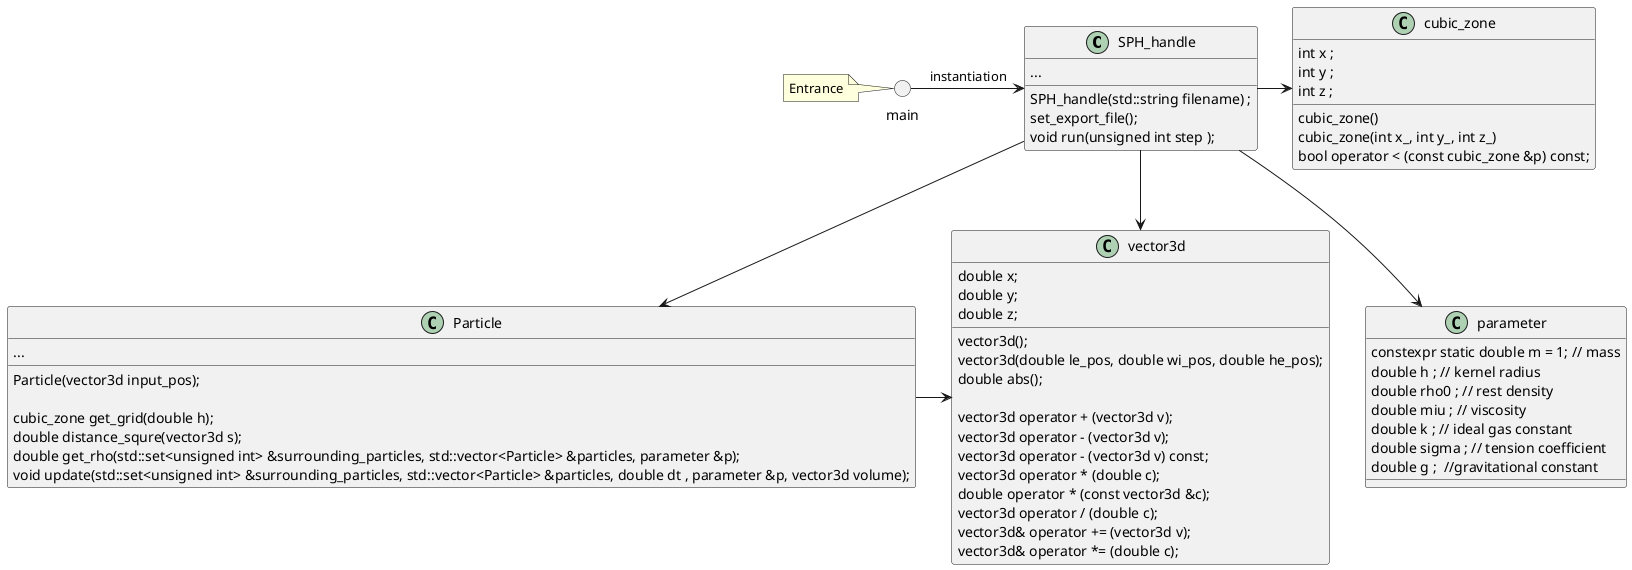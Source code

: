 @startuml

class SPH_handle
{
    SPH_handle(std::string filename) ; 
    set_export_file();
    void run(unsigned int step );

    ...
}

class parameter
{
    constexpr static double m = 1; // mass
    double h ; // kernel radius
    double rho0 ; // rest density
    double miu ; // viscosity
    double k ; // ideal gas constant
    double sigma ; // tension coefficient
    double g ;  //gravitational constant
}

class cubic_zone 
{
    cubic_zone()
    cubic_zone(int x_, int y_, int z_)

    int x ; 
    int y ; 
    int z ; 

    bool operator < (const cubic_zone &p) const;
}

class Particle 
{
    Particle(vector3d input_pos);

    cubic_zone get_grid(double h);
    double distance_squre(vector3d s);
    double get_rho(std::set<unsigned int> &surrounding_particles, std::vector<Particle> &particles, parameter &p);
    void update(std::set<unsigned int> &surrounding_particles, std::vector<Particle> &particles, double dt , parameter &p, vector3d volume);

    ...
}

class vector3d
{   
    vector3d();
    vector3d(double le_pos, double wi_pos, double he_pos);
    
    double x;
    double y;
    double z;

    double abs();

    vector3d operator + (vector3d v);
    vector3d operator - (vector3d v);
    vector3d operator - (vector3d v) const;
    vector3d operator * (double c);
    double operator * (const vector3d &c);
    vector3d operator / (double c);
    vector3d& operator += (vector3d v);
    vector3d& operator *= (double c);

}

circle main

note as main_note
    Entrance
end note

main_note -> main

main -> SPH_handle : instantiation
SPH_handle --> Particle
SPH_handle --> parameter

SPH_handle-> vector3d
SPH_handle-> cubic_zone
Particle-> vector3d

@enduml